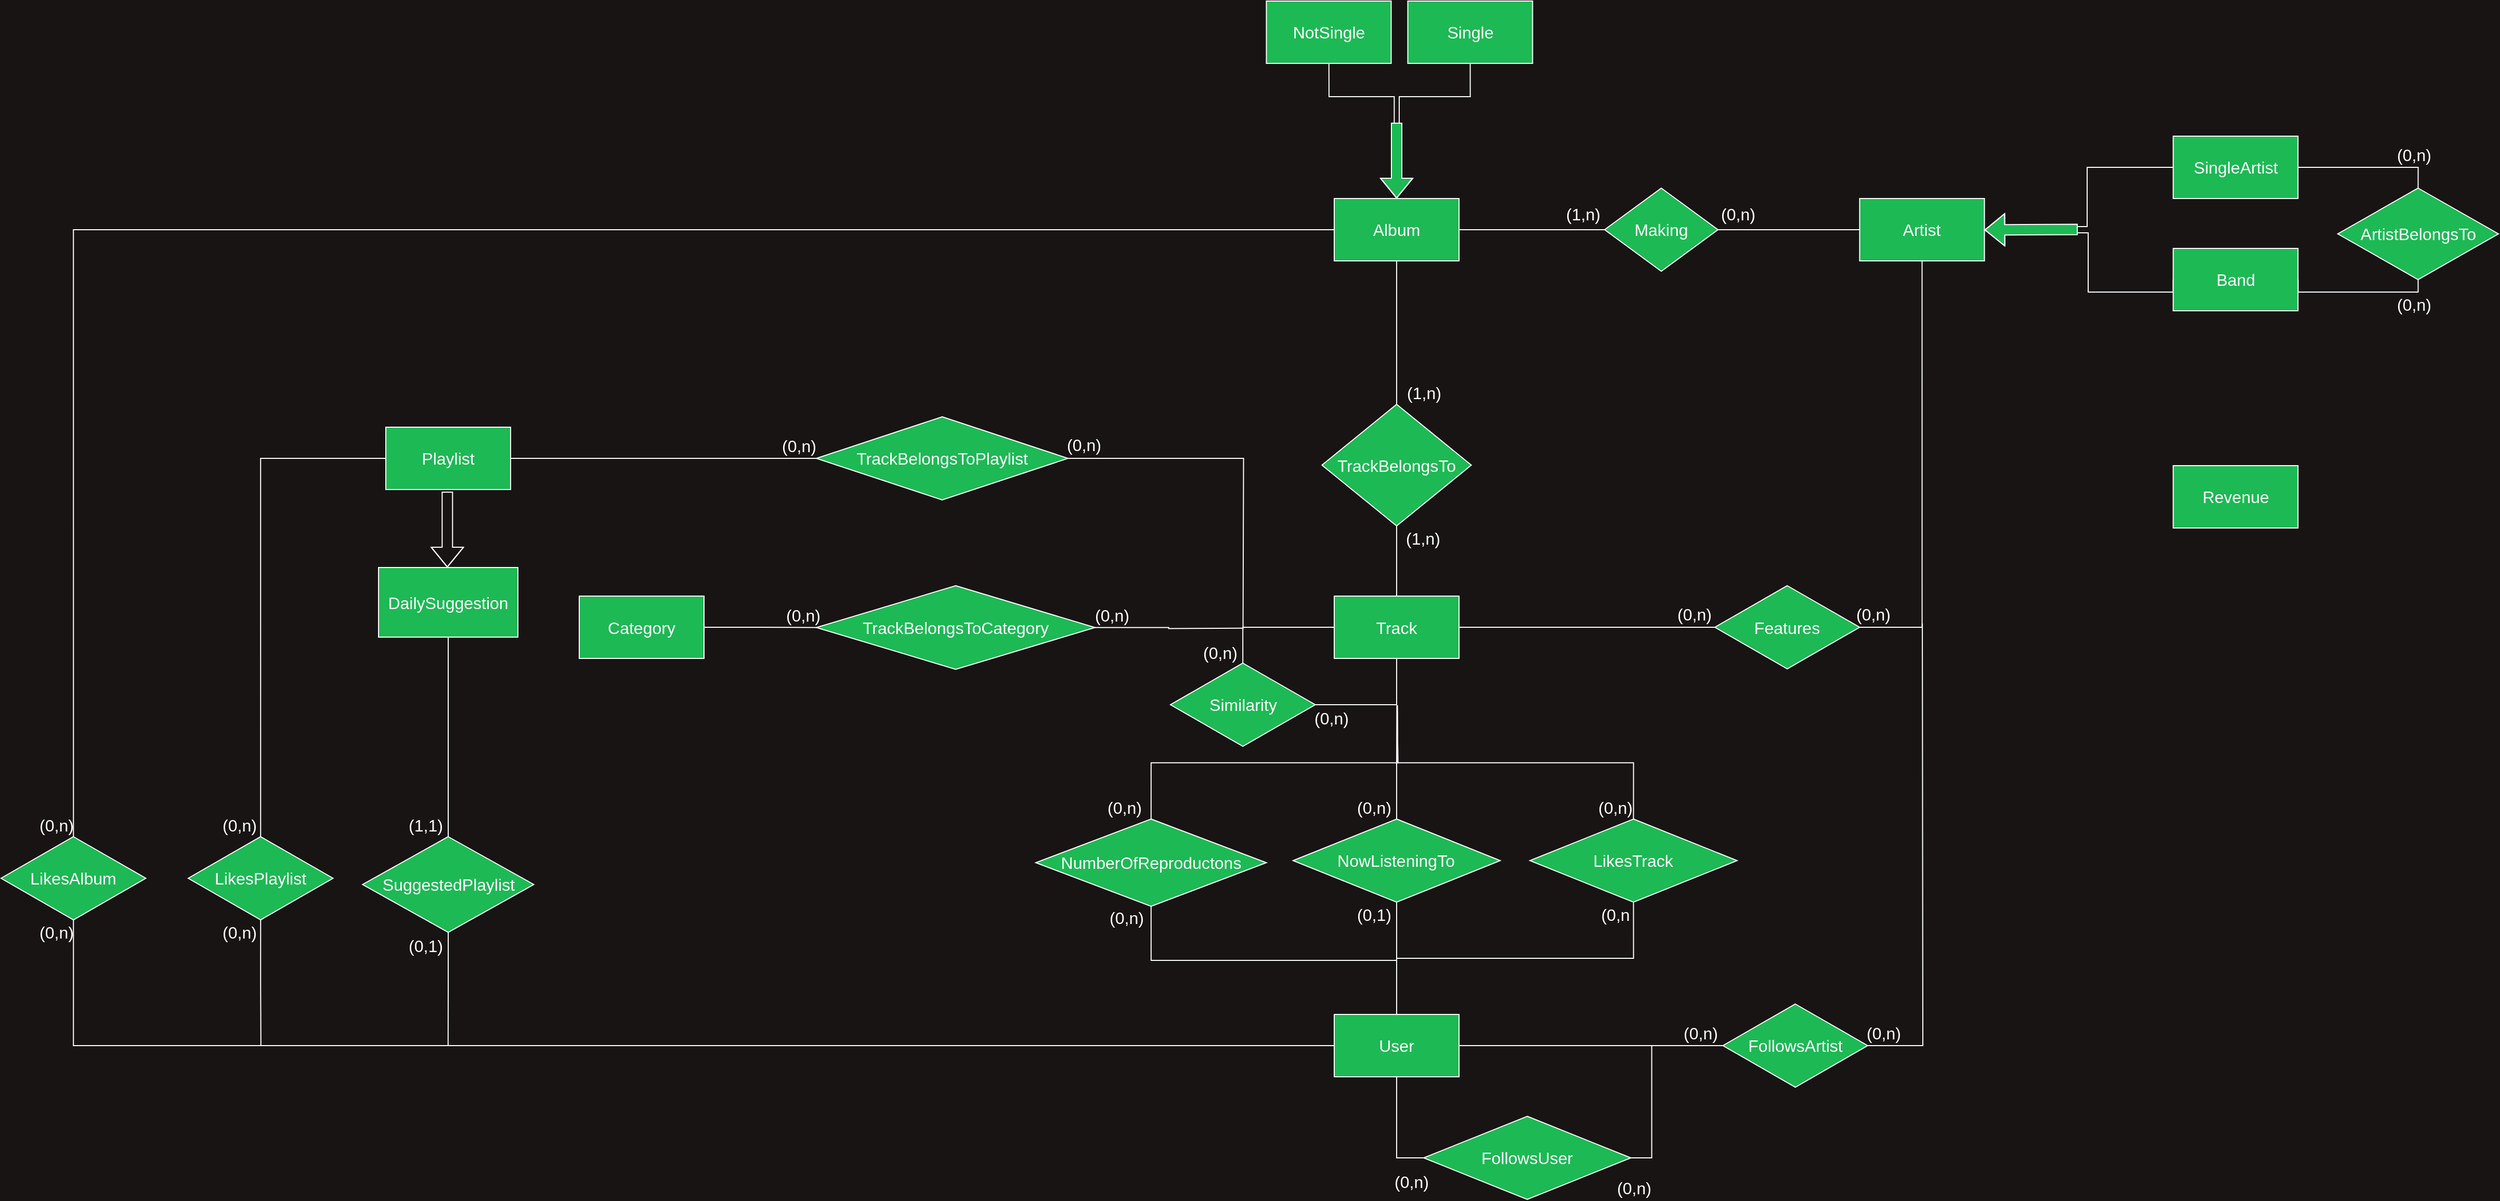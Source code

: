 <mxfile version="16.1.0" type="device"><diagram id="ADM0EV7wwe9wJuqQsKUm" name="Pagina 1"><mxGraphModel dx="1621" dy="1034" grid="0" gridSize="10" guides="1" tooltips="1" connect="1" arrows="1" fold="1" page="0" pageScale="1" pageWidth="827" pageHeight="1169" background="#191414" math="0" shadow="0"><root><mxCell id="0"/><mxCell id="1" parent="0"/><mxCell id="sjmsNhyPRY3k_zEpoKR2-269" style="vsdxID=80;edgeStyle=none;startArrow=none;endArrow=none;startSize=5;endSize=5;spacingTop=-3;spacingBottom=-3;spacingLeft=-3;spacingRight=-3;verticalAlign=middle;html=1;labelBackgroundColor=none;rounded=1;" parent="1" edge="1"><mxGeometry relative="1" as="geometry"><mxPoint as="offset"/><Array as="points"><mxPoint x="1588.75" y="425.5"/></Array><mxPoint x="1588.75" y="425.5" as="sourcePoint"/><mxPoint x="1588.75" y="425.5" as="targetPoint"/></mxGeometry></mxCell><mxCell id="sjmsNhyPRY3k_zEpoKR2-341" style="edgeStyle=orthogonalEdgeStyle;rounded=0;orthogonalLoop=1;jettySize=auto;html=1;exitX=0.5;exitY=1;exitDx=0;exitDy=0;fontSize=16;fontColor=#FFFFFF;endArrow=none;endFill=0;strokeColor=#FFFFFF;fillColor=#1DB954;" parent="1" source="sjmsNhyPRY3k_zEpoKR2-309" edge="1"><mxGeometry relative="1" as="geometry"><mxPoint x="966.692" y="-158.846" as="targetPoint"/><Array as="points"><mxPoint x="904" y="-239"/><mxPoint x="904" y="-186"/><mxPoint x="967" y="-186"/></Array></mxGeometry></mxCell><mxCell id="sjmsNhyPRY3k_zEpoKR2-309" value="&lt;font color=&quot;#ffffff&quot; style=&quot;font-size: 16px&quot;&gt;NotSingle&lt;/font&gt;" style="rounded=0;whiteSpace=wrap;html=1;shadow=0;strokeColor=#FFFFFF;fillColor=#1DB954;gradientColor=none;" parent="1" vertex="1"><mxGeometry x="843.75" y="-278" width="120" height="60" as="geometry"/></mxCell><mxCell id="sjmsNhyPRY3k_zEpoKR2-317" style="edgeStyle=orthogonalEdgeStyle;rounded=0;orthogonalLoop=1;jettySize=auto;html=1;exitX=1;exitY=0.5;exitDx=0;exitDy=0;entryX=0;entryY=0.5;entryDx=0;entryDy=0;fontSize=16;fontColor=#FFFFFF;endArrow=none;endFill=0;strokeColor=#FFFFFF;" parent="1" source="sjmsNhyPRY3k_zEpoKR2-310" target="sjmsNhyPRY3k_zEpoKR2-314" edge="1"><mxGeometry relative="1" as="geometry"/></mxCell><mxCell id="sjmsNhyPRY3k_zEpoKR2-418" style="edgeStyle=orthogonalEdgeStyle;rounded=0;orthogonalLoop=1;jettySize=auto;html=1;exitX=0;exitY=0.5;exitDx=0;exitDy=0;entryX=1;entryY=0.5;entryDx=0;entryDy=0;fontSize=16;fontColor=#FFFFFF;endArrow=none;endFill=0;strokeColor=#FFFFFF;fillColor=#1DB954;" parent="1" source="sjmsNhyPRY3k_zEpoKR2-310" target="sjmsNhyPRY3k_zEpoKR2-333" edge="1"><mxGeometry relative="1" as="geometry"/></mxCell><mxCell id="sjmsNhyPRY3k_zEpoKR2-310" value="Making" style="rhombus;whiteSpace=wrap;html=1;shadow=0;fontSize=16;fontColor=#FFFFFF;strokeColor=#FFFFFF;fillColor=#1DB954;gradientColor=none;" parent="1" vertex="1"><mxGeometry x="1169" y="-98" width="109" height="80" as="geometry"/></mxCell><mxCell id="sjmsNhyPRY3k_zEpoKR2-313" value="(1,n)" style="text;html=1;align=center;verticalAlign=middle;resizable=0;points=[];autosize=1;strokeColor=none;fillColor=none;fontSize=16;fontColor=#FFFFFF;" parent="1" vertex="1"><mxGeometry x="1126" y="-85" width="43" height="23" as="geometry"/></mxCell><mxCell id="sjmsNhyPRY3k_zEpoKR2-366" style="edgeStyle=orthogonalEdgeStyle;rounded=0;orthogonalLoop=1;jettySize=auto;html=1;exitX=0.5;exitY=1;exitDx=0;exitDy=0;entryX=1;entryY=0.5;entryDx=0;entryDy=0;fontSize=16;fontColor=#FFFFFF;endArrow=none;endFill=0;strokeColor=#FFFFFF;fillColor=#1DB954;" parent="1" source="sjmsNhyPRY3k_zEpoKR2-314" target="sjmsNhyPRY3k_zEpoKR2-361" edge="1"><mxGeometry relative="1" as="geometry"><Array as="points"><mxPoint x="1474" y="324"/></Array></mxGeometry></mxCell><mxCell id="sjmsNhyPRY3k_zEpoKR2-314" value="&lt;font color=&quot;#ffffff&quot; style=&quot;font-size: 16px&quot;&gt;Artist&lt;/font&gt;" style="rounded=0;whiteSpace=wrap;html=1;shadow=0;strokeColor=#FFFFFF;fillColor=#1DB954;gradientColor=none;" parent="1" vertex="1"><mxGeometry x="1414.25" y="-88" width="120" height="60" as="geometry"/></mxCell><mxCell id="sjmsNhyPRY3k_zEpoKR2-324" style="edgeStyle=orthogonalEdgeStyle;rounded=0;orthogonalLoop=1;jettySize=auto;html=1;exitX=0;exitY=0.5;exitDx=0;exitDy=0;fontSize=16;fontColor=#FFFFFF;endArrow=none;endFill=0;strokeColor=#FFFFFF;fillColor=#1DB954;" parent="1" source="sjmsNhyPRY3k_zEpoKR2-315" edge="1"><mxGeometry relative="1" as="geometry"><mxPoint x="1624" y="-55" as="targetPoint"/><Array as="points"><mxPoint x="1634" y="2"/><mxPoint x="1634" y="-55"/></Array></mxGeometry></mxCell><mxCell id="sjmsNhyPRY3k_zEpoKR2-327" style="edgeStyle=orthogonalEdgeStyle;rounded=0;orthogonalLoop=1;jettySize=auto;html=1;exitX=1;exitY=0.5;exitDx=0;exitDy=0;entryX=0.5;entryY=1;entryDx=0;entryDy=0;fontSize=16;fontColor=#FFFFFF;endArrow=none;endFill=0;strokeColor=#FFFFFF;fillColor=#1DB954;" parent="1" source="sjmsNhyPRY3k_zEpoKR2-315" target="sjmsNhyPRY3k_zEpoKR2-326" edge="1"><mxGeometry relative="1" as="geometry"><Array as="points"><mxPoint x="1951" y="2"/></Array></mxGeometry></mxCell><mxCell id="sjmsNhyPRY3k_zEpoKR2-315" value="&lt;font color=&quot;#ffffff&quot; style=&quot;font-size: 16px&quot;&gt;Band&lt;/font&gt;" style="rounded=0;whiteSpace=wrap;html=1;shadow=0;strokeColor=#FFFFFF;fillColor=#1DB954;gradientColor=none;" parent="1" vertex="1"><mxGeometry x="1715.75" y="-40" width="120" height="60" as="geometry"/></mxCell><mxCell id="sjmsNhyPRY3k_zEpoKR2-323" style="edgeStyle=orthogonalEdgeStyle;rounded=0;orthogonalLoop=1;jettySize=auto;html=1;exitX=0;exitY=0.5;exitDx=0;exitDy=0;fontSize=16;fontColor=#FFFFFF;endArrow=none;endFill=0;strokeColor=#FFFFFF;fillColor=#1DB954;" parent="1" source="sjmsNhyPRY3k_zEpoKR2-316" edge="1"><mxGeometry relative="1" as="geometry"><mxPoint x="1624" y="-61" as="targetPoint"/><Array as="points"><mxPoint x="1633" y="-118"/><mxPoint x="1633" y="-61"/></Array></mxGeometry></mxCell><mxCell id="sjmsNhyPRY3k_zEpoKR2-328" style="edgeStyle=orthogonalEdgeStyle;rounded=0;orthogonalLoop=1;jettySize=auto;html=1;exitX=1;exitY=0.5;exitDx=0;exitDy=0;entryX=0.5;entryY=0;entryDx=0;entryDy=0;fontSize=16;fontColor=#FFFFFF;endArrow=none;endFill=0;strokeColor=#FFFFFF;fillColor=#1DB954;" parent="1" source="sjmsNhyPRY3k_zEpoKR2-316" target="sjmsNhyPRY3k_zEpoKR2-326" edge="1"><mxGeometry relative="1" as="geometry"/></mxCell><mxCell id="sjmsNhyPRY3k_zEpoKR2-316" value="&lt;font color=&quot;#ffffff&quot; style=&quot;font-size: 16px&quot;&gt;SingleArtist&lt;/font&gt;" style="rounded=0;whiteSpace=wrap;html=1;shadow=0;strokeColor=#FFFFFF;fillColor=#1DB954;gradientColor=none;" parent="1" vertex="1"><mxGeometry x="1715.75" y="-148" width="120" height="60" as="geometry"/></mxCell><mxCell id="sjmsNhyPRY3k_zEpoKR2-319" value="(0,n)" style="text;html=1;align=center;verticalAlign=middle;resizable=0;points=[];autosize=1;strokeColor=none;fillColor=none;fontSize=16;fontColor=#FFFFFF;" parent="1" vertex="1"><mxGeometry x="1275" y="-85" width="43" height="23" as="geometry"/></mxCell><mxCell id="sjmsNhyPRY3k_zEpoKR2-320" value="" style="shape=flexArrow;endArrow=classic;html=1;rounded=0;fontSize=16;fontColor=#FFFFFF;strokeColor=#FFFFFF;fillColor=#1DB954;" parent="1" edge="1"><mxGeometry width="50" height="50" relative="1" as="geometry"><mxPoint x="1624" y="-58.19" as="sourcePoint"/><mxPoint x="1534.25" y="-57.81" as="targetPoint"/><Array as="points"><mxPoint x="1572" y="-58"/></Array></mxGeometry></mxCell><mxCell id="sjmsNhyPRY3k_zEpoKR2-326" value="ArtistBelongsTo" style="rhombus;whiteSpace=wrap;html=1;shadow=0;fontSize=16;fontColor=#FFFFFF;strokeColor=#FFFFFF;fillColor=#1DB954;gradientColor=none;" parent="1" vertex="1"><mxGeometry x="1874" y="-98" width="154.5" height="88" as="geometry"/></mxCell><mxCell id="sjmsNhyPRY3k_zEpoKR2-329" value="(0,n)" style="text;html=1;align=center;verticalAlign=middle;resizable=0;points=[];autosize=1;strokeColor=none;fillColor=none;fontSize=16;fontColor=#FFFFFF;" parent="1" vertex="1"><mxGeometry x="1925.75" y="-142" width="43" height="23" as="geometry"/></mxCell><mxCell id="sjmsNhyPRY3k_zEpoKR2-330" value="(0,n)" style="text;html=1;align=center;verticalAlign=middle;resizable=0;points=[];autosize=1;strokeColor=none;fillColor=none;fontSize=16;fontColor=#FFFFFF;" parent="1" vertex="1"><mxGeometry x="1925.75" y="2" width="43" height="23" as="geometry"/></mxCell><mxCell id="sjmsNhyPRY3k_zEpoKR2-346" style="edgeStyle=orthogonalEdgeStyle;rounded=0;orthogonalLoop=1;jettySize=auto;html=1;exitX=0.5;exitY=1;exitDx=0;exitDy=0;entryX=0.5;entryY=0;entryDx=0;entryDy=0;fontSize=16;fontColor=#FFFFFF;endArrow=none;endFill=0;strokeColor=#FFFFFF;fillColor=#1DB954;" parent="1" source="sjmsNhyPRY3k_zEpoKR2-333" target="sjmsNhyPRY3k_zEpoKR2-345" edge="1"><mxGeometry relative="1" as="geometry"/></mxCell><mxCell id="sjmsNhyPRY3k_zEpoKR2-394" style="edgeStyle=orthogonalEdgeStyle;rounded=0;orthogonalLoop=1;jettySize=auto;html=1;exitX=0;exitY=0.5;exitDx=0;exitDy=0;entryX=0.5;entryY=0;entryDx=0;entryDy=0;fontSize=16;fontColor=#FFFFFF;endArrow=none;endFill=0;strokeColor=#FFFFFF;fillColor=#1DB954;" parent="1" source="sjmsNhyPRY3k_zEpoKR2-333" target="sjmsNhyPRY3k_zEpoKR2-391" edge="1"><mxGeometry relative="1" as="geometry"/></mxCell><mxCell id="sjmsNhyPRY3k_zEpoKR2-333" value="&lt;font color=&quot;#ffffff&quot; style=&quot;font-size: 16px&quot;&gt;Album&lt;/font&gt;" style="rounded=0;whiteSpace=wrap;html=1;shadow=0;strokeColor=#FFFFFF;fillColor=#1DB954;gradientColor=none;" parent="1" vertex="1"><mxGeometry x="909" y="-88" width="120" height="60" as="geometry"/></mxCell><mxCell id="sjmsNhyPRY3k_zEpoKR2-339" value="" style="shape=flexArrow;endArrow=classic;html=1;rounded=0;fontSize=16;fontColor=#FFFFFF;strokeColor=#FFFFFF;fillColor=#1DB954;entryX=0.5;entryY=0;entryDx=0;entryDy=0;" parent="1" target="sjmsNhyPRY3k_zEpoKR2-333" edge="1"><mxGeometry width="50" height="50" relative="1" as="geometry"><mxPoint x="969" y="-161" as="sourcePoint"/><mxPoint x="922" y="-127.62" as="targetPoint"/><Array as="points"><mxPoint x="969" y="-133"/></Array></mxGeometry></mxCell><mxCell id="sjmsNhyPRY3k_zEpoKR2-343" style="edgeStyle=orthogonalEdgeStyle;rounded=0;orthogonalLoop=1;jettySize=auto;html=1;exitX=0.5;exitY=1;exitDx=0;exitDy=0;fontSize=16;fontColor=#FFFFFF;endArrow=none;endFill=0;strokeColor=#FFFFFF;fillColor=#1DB954;" parent="1" source="sjmsNhyPRY3k_zEpoKR2-340" edge="1"><mxGeometry relative="1" as="geometry"><mxPoint x="971.485" y="-159.97" as="targetPoint"/><Array as="points"><mxPoint x="1040" y="-186"/><mxPoint x="971" y="-186"/></Array></mxGeometry></mxCell><mxCell id="sjmsNhyPRY3k_zEpoKR2-340" value="&lt;font color=&quot;#ffffff&quot; style=&quot;font-size: 16px&quot;&gt;Single&lt;/font&gt;" style="rounded=0;whiteSpace=wrap;html=1;shadow=0;strokeColor=#FFFFFF;fillColor=#1DB954;gradientColor=none;" parent="1" vertex="1"><mxGeometry x="979.75" y="-278" width="120" height="60" as="geometry"/></mxCell><mxCell id="sjmsNhyPRY3k_zEpoKR2-344" value="&lt;font color=&quot;#ffffff&quot; style=&quot;font-size: 16px&quot;&gt;Revenue&lt;/font&gt;" style="rounded=0;whiteSpace=wrap;html=1;shadow=0;strokeColor=#FFFFFF;fillColor=#1DB954;gradientColor=none;" parent="1" vertex="1"><mxGeometry x="1715.75" y="169" width="120" height="60" as="geometry"/></mxCell><mxCell id="sjmsNhyPRY3k_zEpoKR2-354" style="edgeStyle=orthogonalEdgeStyle;rounded=0;orthogonalLoop=1;jettySize=auto;html=1;exitX=0.5;exitY=1;exitDx=0;exitDy=0;entryX=0.5;entryY=0;entryDx=0;entryDy=0;fontSize=16;fontColor=#FFFFFF;endArrow=none;endFill=0;strokeColor=#FFFFFF;fillColor=#1DB954;" parent="1" source="sjmsNhyPRY3k_zEpoKR2-345" target="sjmsNhyPRY3k_zEpoKR2-349" edge="1"><mxGeometry relative="1" as="geometry"/></mxCell><mxCell id="sjmsNhyPRY3k_zEpoKR2-345" value="TrackBelongsTo" style="rhombus;whiteSpace=wrap;html=1;shadow=0;fontSize=16;fontColor=#FFFFFF;strokeColor=#FFFFFF;fillColor=#1DB954;gradientColor=none;" parent="1" vertex="1"><mxGeometry x="897.19" y="110" width="143.62" height="117" as="geometry"/></mxCell><mxCell id="sjmsNhyPRY3k_zEpoKR2-347" value="(1,n)" style="text;html=1;align=center;verticalAlign=middle;resizable=0;points=[];autosize=1;strokeColor=none;fillColor=none;fontSize=16;fontColor=#FFFFFF;" parent="1" vertex="1"><mxGeometry x="973.75" y="87" width="43" height="23" as="geometry"/></mxCell><mxCell id="sjmsNhyPRY3k_zEpoKR2-348" value="(1,n)" style="text;html=1;align=center;verticalAlign=middle;resizable=0;points=[];autosize=1;strokeColor=none;fillColor=none;fontSize=16;fontColor=#FFFFFF;" parent="1" vertex="1"><mxGeometry x="972.75" y="227" width="43" height="23" as="geometry"/></mxCell><mxCell id="sjmsNhyPRY3k_zEpoKR2-362" style="edgeStyle=orthogonalEdgeStyle;rounded=0;orthogonalLoop=1;jettySize=auto;html=1;exitX=1;exitY=0.5;exitDx=0;exitDy=0;entryX=0;entryY=0.5;entryDx=0;entryDy=0;fontSize=16;fontColor=#FFFFFF;endArrow=none;endFill=0;strokeColor=#FFFFFF;fillColor=#1DB954;" parent="1" source="sjmsNhyPRY3k_zEpoKR2-349" target="sjmsNhyPRY3k_zEpoKR2-361" edge="1"><mxGeometry relative="1" as="geometry"/></mxCell><mxCell id="sjmsNhyPRY3k_zEpoKR2-349" value="&lt;font color=&quot;#ffffff&quot; style=&quot;font-size: 16px&quot;&gt;Track&lt;/font&gt;" style="rounded=0;whiteSpace=wrap;html=1;shadow=0;strokeColor=#FFFFFF;fillColor=#1DB954;gradientColor=none;" parent="1" vertex="1"><mxGeometry x="909" y="294.5" width="120" height="60" as="geometry"/></mxCell><mxCell id="sjmsNhyPRY3k_zEpoKR2-356" style="edgeStyle=orthogonalEdgeStyle;rounded=0;orthogonalLoop=1;jettySize=auto;html=1;exitX=1;exitY=0.5;exitDx=0;exitDy=0;entryX=0.5;entryY=1;entryDx=0;entryDy=0;fontSize=16;fontColor=#FFFFFF;endArrow=none;endFill=0;strokeColor=#FFFFFF;fillColor=#1DB954;" parent="1" source="sjmsNhyPRY3k_zEpoKR2-355" target="sjmsNhyPRY3k_zEpoKR2-349" edge="1"><mxGeometry relative="1" as="geometry"/></mxCell><mxCell id="sjmsNhyPRY3k_zEpoKR2-357" style="edgeStyle=orthogonalEdgeStyle;rounded=0;orthogonalLoop=1;jettySize=auto;html=1;exitX=0.5;exitY=0;exitDx=0;exitDy=0;entryX=0;entryY=0.5;entryDx=0;entryDy=0;fontSize=16;fontColor=#FFFFFF;endArrow=none;endFill=0;strokeColor=#FFFFFF;fillColor=#1DB954;" parent="1" source="sjmsNhyPRY3k_zEpoKR2-355" target="sjmsNhyPRY3k_zEpoKR2-349" edge="1"><mxGeometry relative="1" as="geometry"/></mxCell><mxCell id="sjmsNhyPRY3k_zEpoKR2-355" value="Similarity" style="rhombus;whiteSpace=wrap;html=1;shadow=0;fontSize=16;fontColor=#FFFFFF;strokeColor=#FFFFFF;fillColor=#1DB954;gradientColor=none;" parent="1" vertex="1"><mxGeometry x="751.5" y="359" width="139.25" height="80" as="geometry"/></mxCell><mxCell id="sjmsNhyPRY3k_zEpoKR2-358" value="(0,n)" style="text;html=1;align=center;verticalAlign=middle;resizable=0;points=[];autosize=1;strokeColor=none;fillColor=none;fontSize=16;fontColor=#FFFFFF;" parent="1" vertex="1"><mxGeometry x="884.25" y="400.5" width="43" height="23" as="geometry"/></mxCell><mxCell id="sjmsNhyPRY3k_zEpoKR2-360" value="(0,n)" style="text;html=1;align=center;verticalAlign=middle;resizable=0;points=[];autosize=1;strokeColor=none;fillColor=none;fontSize=16;fontColor=#FFFFFF;" parent="1" vertex="1"><mxGeometry x="777" y="337" width="43" height="23" as="geometry"/></mxCell><mxCell id="sjmsNhyPRY3k_zEpoKR2-361" value="Features" style="rhombus;whiteSpace=wrap;html=1;shadow=0;fontSize=16;fontColor=#FFFFFF;strokeColor=#FFFFFF;fillColor=#1DB954;gradientColor=none;" parent="1" vertex="1"><mxGeometry x="1275" y="284.5" width="139.25" height="80" as="geometry"/></mxCell><mxCell id="sjmsNhyPRY3k_zEpoKR2-367" value="(0,n)" style="text;html=1;align=center;verticalAlign=middle;resizable=0;points=[];autosize=1;strokeColor=none;fillColor=none;fontSize=16;fontColor=#FFFFFF;" parent="1" vertex="1"><mxGeometry x="1233.5" y="300" width="43" height="23" as="geometry"/></mxCell><mxCell id="sjmsNhyPRY3k_zEpoKR2-368" value="(0,n)" style="text;html=1;align=center;verticalAlign=middle;resizable=0;points=[];autosize=1;strokeColor=none;fillColor=none;fontSize=16;fontColor=#FFFFFF;" parent="1" vertex="1"><mxGeometry x="1405.5" y="300" width="43" height="23" as="geometry"/></mxCell><mxCell id="sjmsNhyPRY3k_zEpoKR2-370" style="edgeStyle=orthogonalEdgeStyle;rounded=0;orthogonalLoop=1;jettySize=auto;html=1;exitX=1;exitY=0.5;exitDx=0;exitDy=0;fontSize=16;fontColor=#FFFFFF;endArrow=none;endFill=0;strokeColor=#FFFFFF;fillColor=#1DB954;" parent="1" source="sjmsNhyPRY3k_zEpoKR2-369" edge="1"><mxGeometry relative="1" as="geometry"><mxPoint x="820.667" y="325.333" as="targetPoint"/></mxGeometry></mxCell><mxCell id="sjmsNhyPRY3k_zEpoKR2-369" value="TrackBelongsToCategory" style="rhombus;whiteSpace=wrap;html=1;shadow=0;fontSize=16;fontColor=#FFFFFF;strokeColor=#FFFFFF;fillColor=#1DB954;gradientColor=none;" parent="1" vertex="1"><mxGeometry x="411" y="284.5" width="268" height="80.5" as="geometry"/></mxCell><mxCell id="sjmsNhyPRY3k_zEpoKR2-373" style="edgeStyle=orthogonalEdgeStyle;rounded=0;orthogonalLoop=1;jettySize=auto;html=1;exitX=1;exitY=0.5;exitDx=0;exitDy=0;entryX=0;entryY=0.5;entryDx=0;entryDy=0;fontSize=16;fontColor=#FFFFFF;endArrow=none;endFill=0;strokeColor=#FFFFFF;fillColor=#1DB954;" parent="1" source="sjmsNhyPRY3k_zEpoKR2-371" target="sjmsNhyPRY3k_zEpoKR2-369" edge="1"><mxGeometry relative="1" as="geometry"/></mxCell><mxCell id="sjmsNhyPRY3k_zEpoKR2-371" value="&lt;font color=&quot;#ffffff&quot; style=&quot;font-size: 16px&quot;&gt;Category&lt;/font&gt;" style="rounded=0;whiteSpace=wrap;html=1;shadow=0;strokeColor=#FFFFFF;fillColor=#1DB954;gradientColor=none;" parent="1" vertex="1"><mxGeometry x="183" y="294.5" width="120" height="60" as="geometry"/></mxCell><mxCell id="sjmsNhyPRY3k_zEpoKR2-374" value="(0,n)" style="text;html=1;align=center;verticalAlign=middle;resizable=0;points=[];autosize=1;strokeColor=none;fillColor=none;fontSize=16;fontColor=#FFFFFF;" parent="1" vertex="1"><mxGeometry x="376" y="301" width="43" height="23" as="geometry"/></mxCell><mxCell id="sjmsNhyPRY3k_zEpoKR2-376" value="(0,n)" style="text;html=1;align=center;verticalAlign=middle;resizable=0;points=[];autosize=1;strokeColor=none;fillColor=none;fontSize=16;fontColor=#FFFFFF;" parent="1" vertex="1"><mxGeometry x="673" y="301" width="43" height="23" as="geometry"/></mxCell><mxCell id="sjmsNhyPRY3k_zEpoKR2-381" style="edgeStyle=orthogonalEdgeStyle;rounded=0;orthogonalLoop=1;jettySize=auto;html=1;exitX=1;exitY=0.5;exitDx=0;exitDy=0;fontSize=16;fontColor=#FFFFFF;endArrow=none;endFill=0;strokeColor=#FFFFFF;fillColor=#1DB954;" parent="1" source="sjmsNhyPRY3k_zEpoKR2-377" edge="1"><mxGeometry relative="1" as="geometry"><mxPoint x="821.286" y="326.143" as="targetPoint"/></mxGeometry></mxCell><mxCell id="sjmsNhyPRY3k_zEpoKR2-377" value="TrackBelongsToPlaylist" style="rhombus;whiteSpace=wrap;html=1;shadow=0;fontSize=16;fontColor=#FFFFFF;strokeColor=#FFFFFF;fillColor=#1DB954;gradientColor=none;" parent="1" vertex="1"><mxGeometry x="411" y="122" width="242" height="80" as="geometry"/></mxCell><mxCell id="sjmsNhyPRY3k_zEpoKR2-384" style="edgeStyle=orthogonalEdgeStyle;rounded=0;orthogonalLoop=1;jettySize=auto;html=1;exitX=1;exitY=0.5;exitDx=0;exitDy=0;entryX=0;entryY=0.5;entryDx=0;entryDy=0;fontSize=16;fontColor=#FFFFFF;endArrow=none;endFill=0;strokeColor=#FFFFFF;fillColor=#1DB954;" parent="1" source="sjmsNhyPRY3k_zEpoKR2-382" target="sjmsNhyPRY3k_zEpoKR2-377" edge="1"><mxGeometry relative="1" as="geometry"/></mxCell><mxCell id="sjmsNhyPRY3k_zEpoKR2-395" style="edgeStyle=orthogonalEdgeStyle;rounded=0;orthogonalLoop=1;jettySize=auto;html=1;exitX=0;exitY=0.5;exitDx=0;exitDy=0;entryX=0.5;entryY=0;entryDx=0;entryDy=0;fontSize=16;fontColor=#FFFFFF;endArrow=none;endFill=0;strokeColor=#FFFFFF;fillColor=#1DB954;" parent="1" source="sjmsNhyPRY3k_zEpoKR2-382" target="sjmsNhyPRY3k_zEpoKR2-392" edge="1"><mxGeometry relative="1" as="geometry"/></mxCell><mxCell id="sjmsNhyPRY3k_zEpoKR2-382" value="&lt;font color=&quot;#ffffff&quot; style=&quot;font-size: 16px&quot;&gt;Playlist&lt;/font&gt;" style="rounded=0;whiteSpace=wrap;html=1;shadow=0;strokeColor=#FFFFFF;fillColor=#1DB954;gradientColor=none;" parent="1" vertex="1"><mxGeometry x="-3" y="132" width="120" height="60" as="geometry"/></mxCell><mxCell id="sjmsNhyPRY3k_zEpoKR2-385" value="(0,n)" style="text;html=1;align=center;verticalAlign=middle;resizable=0;points=[];autosize=1;strokeColor=none;fillColor=none;fontSize=16;fontColor=#FFFFFF;" parent="1" vertex="1"><mxGeometry x="372" y="138.5" width="43" height="23" as="geometry"/></mxCell><mxCell id="sjmsNhyPRY3k_zEpoKR2-388" value="(0,n)" style="text;html=1;align=center;verticalAlign=middle;resizable=0;points=[];autosize=1;strokeColor=none;fillColor=none;fontSize=16;fontColor=#FFFFFF;" parent="1" vertex="1"><mxGeometry x="646" y="137.5" width="43" height="23" as="geometry"/></mxCell><mxCell id="sjmsNhyPRY3k_zEpoKR2-389" value="" style="shape=flexArrow;endArrow=classic;html=1;rounded=0;fontSize=16;fontColor=#FFFFFF;strokeColor=#FFFFFF;fillColor=#191414;entryX=0.5;entryY=0;entryDx=0;entryDy=0;" parent="1" edge="1"><mxGeometry width="50" height="50" relative="1" as="geometry"><mxPoint x="56.17" y="194" as="sourcePoint"/><mxPoint x="56.17" y="267" as="targetPoint"/><Array as="points"><mxPoint x="56.17" y="222"/></Array></mxGeometry></mxCell><mxCell id="sjmsNhyPRY3k_zEpoKR2-396" style="edgeStyle=orthogonalEdgeStyle;rounded=0;orthogonalLoop=1;jettySize=auto;html=1;exitX=0.5;exitY=1;exitDx=0;exitDy=0;entryX=0.5;entryY=0;entryDx=0;entryDy=0;fontSize=16;fontColor=#FFFFFF;endArrow=none;endFill=0;strokeColor=#FFFFFF;fillColor=#1DB954;" parent="1" source="sjmsNhyPRY3k_zEpoKR2-390" target="sjmsNhyPRY3k_zEpoKR2-393" edge="1"><mxGeometry relative="1" as="geometry"/></mxCell><mxCell id="sjmsNhyPRY3k_zEpoKR2-390" value="&lt;font color=&quot;#ffffff&quot; style=&quot;font-size: 16px&quot;&gt;DailySuggestion&lt;/font&gt;" style="rounded=0;whiteSpace=wrap;html=1;shadow=0;strokeColor=#FFFFFF;fillColor=#1DB954;gradientColor=none;" parent="1" vertex="1"><mxGeometry x="-10" y="267" width="134" height="67" as="geometry"/></mxCell><mxCell id="sjmsNhyPRY3k_zEpoKR2-402" style="edgeStyle=orthogonalEdgeStyle;rounded=0;orthogonalLoop=1;jettySize=auto;html=1;exitX=0.5;exitY=1;exitDx=0;exitDy=0;entryX=0;entryY=0.5;entryDx=0;entryDy=0;fontSize=16;fontColor=#FFFFFF;endArrow=none;endFill=0;strokeColor=#FFFFFF;fillColor=#1DB954;" parent="1" source="sjmsNhyPRY3k_zEpoKR2-391" target="sjmsNhyPRY3k_zEpoKR2-401" edge="1"><mxGeometry relative="1" as="geometry"/></mxCell><mxCell id="sjmsNhyPRY3k_zEpoKR2-391" value="LikesAlbum" style="rhombus;whiteSpace=wrap;html=1;shadow=0;fontSize=16;fontColor=#FFFFFF;strokeColor=#FFFFFF;fillColor=#1DB954;gradientColor=none;" parent="1" vertex="1"><mxGeometry x="-373.0" y="526" width="139.25" height="80" as="geometry"/></mxCell><mxCell id="sjmsNhyPRY3k_zEpoKR2-404" style="edgeStyle=orthogonalEdgeStyle;rounded=0;orthogonalLoop=1;jettySize=auto;html=1;exitX=0.5;exitY=1;exitDx=0;exitDy=0;fontSize=16;fontColor=#FFFFFF;endArrow=none;endFill=0;strokeColor=#FFFFFF;fillColor=#1DB954;" parent="1" source="sjmsNhyPRY3k_zEpoKR2-392" edge="1"><mxGeometry relative="1" as="geometry"><mxPoint x="-123.111" y="727.444" as="targetPoint"/></mxGeometry></mxCell><mxCell id="sjmsNhyPRY3k_zEpoKR2-392" value="LikesPlaylist" style="rhombus;whiteSpace=wrap;html=1;shadow=0;fontSize=16;fontColor=#FFFFFF;strokeColor=#FFFFFF;fillColor=#1DB954;gradientColor=none;" parent="1" vertex="1"><mxGeometry x="-193" y="526" width="139.25" height="80" as="geometry"/></mxCell><mxCell id="sjmsNhyPRY3k_zEpoKR2-405" style="edgeStyle=orthogonalEdgeStyle;rounded=0;orthogonalLoop=1;jettySize=auto;html=1;exitX=0.5;exitY=1;exitDx=0;exitDy=0;fontSize=16;fontColor=#FFFFFF;endArrow=none;endFill=0;strokeColor=#FFFFFF;fillColor=#1DB954;" parent="1" source="sjmsNhyPRY3k_zEpoKR2-393" edge="1"><mxGeometry relative="1" as="geometry"><mxPoint x="56.889" y="727.0" as="targetPoint"/></mxGeometry></mxCell><mxCell id="sjmsNhyPRY3k_zEpoKR2-393" value="SuggestedPlaylist" style="rhombus;whiteSpace=wrap;html=1;shadow=0;fontSize=16;fontColor=#FFFFFF;strokeColor=#FFFFFF;fillColor=#1DB954;gradientColor=none;" parent="1" vertex="1"><mxGeometry x="-25.31" y="526" width="164.62" height="92" as="geometry"/></mxCell><mxCell id="sjmsNhyPRY3k_zEpoKR2-397" value="(0,n)" style="text;html=1;align=center;verticalAlign=middle;resizable=0;points=[];autosize=1;strokeColor=none;fillColor=none;fontSize=16;fontColor=#FFFFFF;" parent="1" vertex="1"><mxGeometry x="-342" y="503" width="43" height="23" as="geometry"/></mxCell><mxCell id="sjmsNhyPRY3k_zEpoKR2-399" value="(0,n)" style="text;html=1;align=center;verticalAlign=middle;resizable=0;points=[];autosize=1;strokeColor=none;fillColor=none;fontSize=16;fontColor=#FFFFFF;" parent="1" vertex="1"><mxGeometry x="-166" y="503" width="43" height="23" as="geometry"/></mxCell><mxCell id="sjmsNhyPRY3k_zEpoKR2-400" value="(1,1)" style="text;html=1;align=center;verticalAlign=middle;resizable=0;points=[];autosize=1;strokeColor=none;fillColor=none;fontSize=16;fontColor=#FFFFFF;" parent="1" vertex="1"><mxGeometry x="13" y="503" width="43" height="23" as="geometry"/></mxCell><mxCell id="sjmsNhyPRY3k_zEpoKR2-413" style="edgeStyle=orthogonalEdgeStyle;rounded=0;orthogonalLoop=1;jettySize=auto;html=1;exitX=1;exitY=0.5;exitDx=0;exitDy=0;fontSize=16;fontColor=#FFFFFF;endArrow=none;endFill=0;strokeColor=#FFFFFF;fillColor=#1DB954;" parent="1" source="sjmsNhyPRY3k_zEpoKR2-401" target="sjmsNhyPRY3k_zEpoKR2-409" edge="1"><mxGeometry relative="1" as="geometry"/></mxCell><mxCell id="sjmsNhyPRY3k_zEpoKR2-432" style="edgeStyle=orthogonalEdgeStyle;rounded=0;orthogonalLoop=1;jettySize=auto;html=1;exitX=0.5;exitY=0;exitDx=0;exitDy=0;entryX=0.5;entryY=1;entryDx=0;entryDy=0;fontSize=16;fontColor=#FFFFFF;endArrow=none;endFill=0;strokeColor=#FFFFFF;fillColor=#1DB954;" parent="1" source="sjmsNhyPRY3k_zEpoKR2-401" target="sjmsNhyPRY3k_zEpoKR2-420" edge="1"><mxGeometry relative="1" as="geometry"/></mxCell><mxCell id="sjmsNhyPRY3k_zEpoKR2-439" style="edgeStyle=orthogonalEdgeStyle;rounded=0;orthogonalLoop=1;jettySize=auto;html=1;exitX=0.5;exitY=1;exitDx=0;exitDy=0;entryX=0;entryY=0.5;entryDx=0;entryDy=0;fontSize=16;fontColor=#FFFFFF;endArrow=none;endFill=0;strokeColor=#FFFFFF;fillColor=#1DB954;" parent="1" source="sjmsNhyPRY3k_zEpoKR2-401" target="sjmsNhyPRY3k_zEpoKR2-438" edge="1"><mxGeometry relative="1" as="geometry"/></mxCell><mxCell id="sjmsNhyPRY3k_zEpoKR2-401" value="&lt;font color=&quot;#ffffff&quot; style=&quot;font-size: 16px&quot;&gt;User&lt;/font&gt;" style="rounded=0;whiteSpace=wrap;html=1;shadow=0;strokeColor=#FFFFFF;fillColor=#1DB954;gradientColor=none;" parent="1" vertex="1"><mxGeometry x="909" y="697" width="120" height="60" as="geometry"/></mxCell><mxCell id="sjmsNhyPRY3k_zEpoKR2-406" value="(0,n)" style="text;html=1;align=center;verticalAlign=middle;resizable=0;points=[];autosize=1;strokeColor=none;fillColor=none;fontSize=16;fontColor=#FFFFFF;" parent="1" vertex="1"><mxGeometry x="-342" y="606" width="43" height="23" as="geometry"/></mxCell><mxCell id="sjmsNhyPRY3k_zEpoKR2-407" value="(0,n)" style="text;html=1;align=center;verticalAlign=middle;resizable=0;points=[];autosize=1;strokeColor=none;fillColor=none;fontSize=16;fontColor=#FFFFFF;" parent="1" vertex="1"><mxGeometry x="-166" y="606" width="43" height="23" as="geometry"/></mxCell><mxCell id="sjmsNhyPRY3k_zEpoKR2-408" value="(0,1)" style="text;html=1;align=center;verticalAlign=middle;resizable=0;points=[];autosize=1;strokeColor=none;fillColor=none;fontSize=16;fontColor=#FFFFFF;" parent="1" vertex="1"><mxGeometry x="13" y="620" width="43" height="22" as="geometry"/></mxCell><mxCell id="sjmsNhyPRY3k_zEpoKR2-415" style="edgeStyle=orthogonalEdgeStyle;rounded=0;orthogonalLoop=1;jettySize=auto;html=1;exitX=1;exitY=0.5;exitDx=0;exitDy=0;fontSize=16;fontColor=#FFFFFF;endArrow=none;endFill=0;strokeColor=#FFFFFF;fillColor=#1DB954;" parent="1" source="sjmsNhyPRY3k_zEpoKR2-409" edge="1"><mxGeometry relative="1" as="geometry"><mxPoint x="1474.529" y="320.824" as="targetPoint"/></mxGeometry></mxCell><mxCell id="sjmsNhyPRY3k_zEpoKR2-409" value="FollowsArtist" style="rhombus;whiteSpace=wrap;html=1;shadow=0;fontSize=16;fontColor=#FFFFFF;strokeColor=#FFFFFF;fillColor=#1DB954;gradientColor=none;" parent="1" vertex="1"><mxGeometry x="1282.75" y="687" width="139.25" height="80" as="geometry"/></mxCell><mxCell id="sjmsNhyPRY3k_zEpoKR2-416" value="(0,n)" style="text;html=1;align=center;verticalAlign=middle;resizable=0;points=[];autosize=1;strokeColor=none;fillColor=none;fontSize=16;fontColor=#FFFFFF;" parent="1" vertex="1"><mxGeometry x="1239.75" y="703" width="43" height="23" as="geometry"/></mxCell><mxCell id="sjmsNhyPRY3k_zEpoKR2-417" value="(0,n)" style="text;html=1;align=center;verticalAlign=middle;resizable=0;points=[];autosize=1;strokeColor=none;fillColor=none;fontSize=16;fontColor=#FFFFFF;" parent="1" vertex="1"><mxGeometry x="1415.75" y="703" width="43" height="23" as="geometry"/></mxCell><mxCell id="sjmsNhyPRY3k_zEpoKR2-427" style="edgeStyle=orthogonalEdgeStyle;rounded=0;orthogonalLoop=1;jettySize=auto;html=1;exitX=0.5;exitY=0;exitDx=0;exitDy=0;fontSize=16;fontColor=#FFFFFF;endArrow=none;endFill=0;strokeColor=#FFFFFF;fillColor=#1DB954;" parent="1" source="sjmsNhyPRY3k_zEpoKR2-419" edge="1"><mxGeometry relative="1" as="geometry"><mxPoint x="969.667" y="399.667" as="targetPoint"/></mxGeometry></mxCell><mxCell id="sjmsNhyPRY3k_zEpoKR2-433" style="edgeStyle=orthogonalEdgeStyle;rounded=0;orthogonalLoop=1;jettySize=auto;html=1;exitX=0.5;exitY=1;exitDx=0;exitDy=0;entryX=0.5;entryY=0;entryDx=0;entryDy=0;fontSize=16;fontColor=#FFFFFF;endArrow=none;endFill=0;strokeColor=#FFFFFF;fillColor=#1DB954;" parent="1" source="sjmsNhyPRY3k_zEpoKR2-419" target="sjmsNhyPRY3k_zEpoKR2-401" edge="1"><mxGeometry relative="1" as="geometry"/></mxCell><mxCell id="sjmsNhyPRY3k_zEpoKR2-419" value="NumberOfReproductons" style="rhombus;whiteSpace=wrap;html=1;shadow=0;fontSize=16;fontColor=#FFFFFF;strokeColor=#FFFFFF;fillColor=#1DB954;gradientColor=none;" parent="1" vertex="1"><mxGeometry x="622" y="509" width="221.75" height="84" as="geometry"/></mxCell><mxCell id="sjmsNhyPRY3k_zEpoKR2-426" style="edgeStyle=orthogonalEdgeStyle;rounded=0;orthogonalLoop=1;jettySize=auto;html=1;exitX=0.5;exitY=0;exitDx=0;exitDy=0;fontSize=16;fontColor=#FFFFFF;endArrow=none;endFill=0;strokeColor=#FFFFFF;fillColor=#1DB954;" parent="1" source="sjmsNhyPRY3k_zEpoKR2-420" edge="1"><mxGeometry relative="1" as="geometry"><mxPoint x="969.222" y="399.667" as="targetPoint"/></mxGeometry></mxCell><mxCell id="sjmsNhyPRY3k_zEpoKR2-420" value="NowListeningTo" style="rhombus;whiteSpace=wrap;html=1;shadow=0;fontSize=16;fontColor=#FFFFFF;strokeColor=#FFFFFF;fillColor=#1DB954;gradientColor=none;" parent="1" vertex="1"><mxGeometry x="869.38" y="509" width="199.25" height="80" as="geometry"/></mxCell><mxCell id="sjmsNhyPRY3k_zEpoKR2-428" style="edgeStyle=orthogonalEdgeStyle;rounded=0;orthogonalLoop=1;jettySize=auto;html=1;exitX=0.5;exitY=0;exitDx=0;exitDy=0;fontSize=16;fontColor=#FFFFFF;endArrow=none;endFill=0;strokeColor=#FFFFFF;fillColor=#1DB954;" parent="1" source="sjmsNhyPRY3k_zEpoKR2-424" edge="1"><mxGeometry relative="1" as="geometry"><mxPoint x="969.667" y="399.667" as="targetPoint"/></mxGeometry></mxCell><mxCell id="sjmsNhyPRY3k_zEpoKR2-434" style="edgeStyle=orthogonalEdgeStyle;rounded=0;orthogonalLoop=1;jettySize=auto;html=1;exitX=0.5;exitY=1;exitDx=0;exitDy=0;entryX=0.5;entryY=0;entryDx=0;entryDy=0;fontSize=16;fontColor=#FFFFFF;endArrow=none;endFill=0;strokeColor=#FFFFFF;fillColor=#1DB954;" parent="1" source="sjmsNhyPRY3k_zEpoKR2-424" target="sjmsNhyPRY3k_zEpoKR2-401" edge="1"><mxGeometry relative="1" as="geometry"/></mxCell><mxCell id="sjmsNhyPRY3k_zEpoKR2-424" value="LikesTrack" style="rhombus;whiteSpace=wrap;html=1;shadow=0;fontSize=16;fontColor=#FFFFFF;strokeColor=#FFFFFF;fillColor=#1DB954;gradientColor=none;" parent="1" vertex="1"><mxGeometry x="1097.13" y="509" width="199.25" height="80" as="geometry"/></mxCell><mxCell id="sjmsNhyPRY3k_zEpoKR2-429" value="(0,n)" style="text;html=1;align=center;verticalAlign=middle;resizable=0;points=[];autosize=1;strokeColor=none;fillColor=none;fontSize=16;fontColor=#FFFFFF;" parent="1" vertex="1"><mxGeometry x="685" y="486" width="43" height="23" as="geometry"/></mxCell><mxCell id="sjmsNhyPRY3k_zEpoKR2-430" value="(0,n)" style="text;html=1;align=center;verticalAlign=middle;resizable=0;points=[];autosize=1;strokeColor=none;fillColor=none;fontSize=16;fontColor=#FFFFFF;" parent="1" vertex="1"><mxGeometry x="925.25" y="486" width="43" height="23" as="geometry"/></mxCell><mxCell id="sjmsNhyPRY3k_zEpoKR2-431" value="(0,n)" style="text;html=1;align=center;verticalAlign=middle;resizable=0;points=[];autosize=1;strokeColor=none;fillColor=none;fontSize=16;fontColor=#FFFFFF;" parent="1" vertex="1"><mxGeometry x="1157.75" y="486" width="43" height="23" as="geometry"/></mxCell><mxCell id="sjmsNhyPRY3k_zEpoKR2-435" value="(0,n)" style="text;html=1;align=center;verticalAlign=middle;resizable=0;points=[];autosize=1;strokeColor=none;fillColor=none;fontSize=16;fontColor=#FFFFFF;" parent="1" vertex="1"><mxGeometry x="687" y="592" width="43" height="23" as="geometry"/></mxCell><mxCell id="sjmsNhyPRY3k_zEpoKR2-436" value="(0,1)" style="text;html=1;align=center;verticalAlign=middle;resizable=0;points=[];autosize=1;strokeColor=none;fillColor=none;fontSize=16;fontColor=#FFFFFF;" parent="1" vertex="1"><mxGeometry x="925.25" y="589" width="43" height="23" as="geometry"/></mxCell><mxCell id="sjmsNhyPRY3k_zEpoKR2-437" value="(0,n" style="text;html=1;align=center;verticalAlign=middle;resizable=0;points=[];autosize=1;strokeColor=none;fillColor=none;fontSize=16;fontColor=#FFFFFF;" parent="1" vertex="1"><mxGeometry x="1160.75" y="589" width="37" height="23" as="geometry"/></mxCell><mxCell id="sjmsNhyPRY3k_zEpoKR2-440" style="edgeStyle=orthogonalEdgeStyle;rounded=0;orthogonalLoop=1;jettySize=auto;html=1;exitX=1;exitY=0.5;exitDx=0;exitDy=0;entryX=1;entryY=0.5;entryDx=0;entryDy=0;fontSize=16;fontColor=#FFFFFF;endArrow=none;endFill=0;strokeColor=#FFFFFF;fillColor=#1DB954;" parent="1" source="sjmsNhyPRY3k_zEpoKR2-438" target="sjmsNhyPRY3k_zEpoKR2-401" edge="1"><mxGeometry relative="1" as="geometry"/></mxCell><mxCell id="sjmsNhyPRY3k_zEpoKR2-438" value="FollowsUser" style="rhombus;whiteSpace=wrap;html=1;shadow=0;fontSize=16;fontColor=#FFFFFF;strokeColor=#FFFFFF;fillColor=#1DB954;gradientColor=none;" parent="1" vertex="1"><mxGeometry x="995" y="795" width="199.25" height="80" as="geometry"/></mxCell><mxCell id="sjmsNhyPRY3k_zEpoKR2-441" value="(0,n)" style="text;html=1;align=center;verticalAlign=middle;resizable=0;points=[];autosize=1;strokeColor=none;fillColor=none;fontSize=16;fontColor=#FFFFFF;" parent="1" vertex="1"><mxGeometry x="961" y="846.5" width="43" height="23" as="geometry"/></mxCell><mxCell id="sjmsNhyPRY3k_zEpoKR2-442" value="(0,n)" style="text;html=1;align=center;verticalAlign=middle;resizable=0;points=[];autosize=1;strokeColor=none;fillColor=none;fontSize=16;fontColor=#FFFFFF;" parent="1" vertex="1"><mxGeometry x="1175.25" y="852" width="43" height="23" as="geometry"/></mxCell></root></mxGraphModel></diagram></mxfile>